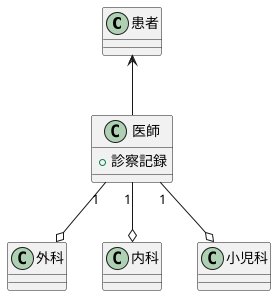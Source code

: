 @startuml
class  患者{

}
class 医師{
+ 診察記録    
}
class 外科{

}
class 内科{

}
class 小児科{

}

患者 <-- 医師

医師 "1"--o 外科
医師 "1"--o 内科
医師 "1"--o 小児科
@enduml